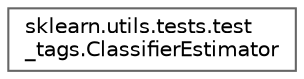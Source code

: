 digraph "Graphical Class Hierarchy"
{
 // LATEX_PDF_SIZE
  bgcolor="transparent";
  edge [fontname=Helvetica,fontsize=10,labelfontname=Helvetica,labelfontsize=10];
  node [fontname=Helvetica,fontsize=10,shape=box,height=0.2,width=0.4];
  rankdir="LR";
  Node0 [id="Node000000",label="sklearn.utils.tests.test\l_tags.ClassifierEstimator",height=0.2,width=0.4,color="grey40", fillcolor="white", style="filled",URL="$d6/d50/classsklearn_1_1utils_1_1tests_1_1test__tags_1_1ClassifierEstimator.html",tooltip=" "];
}
